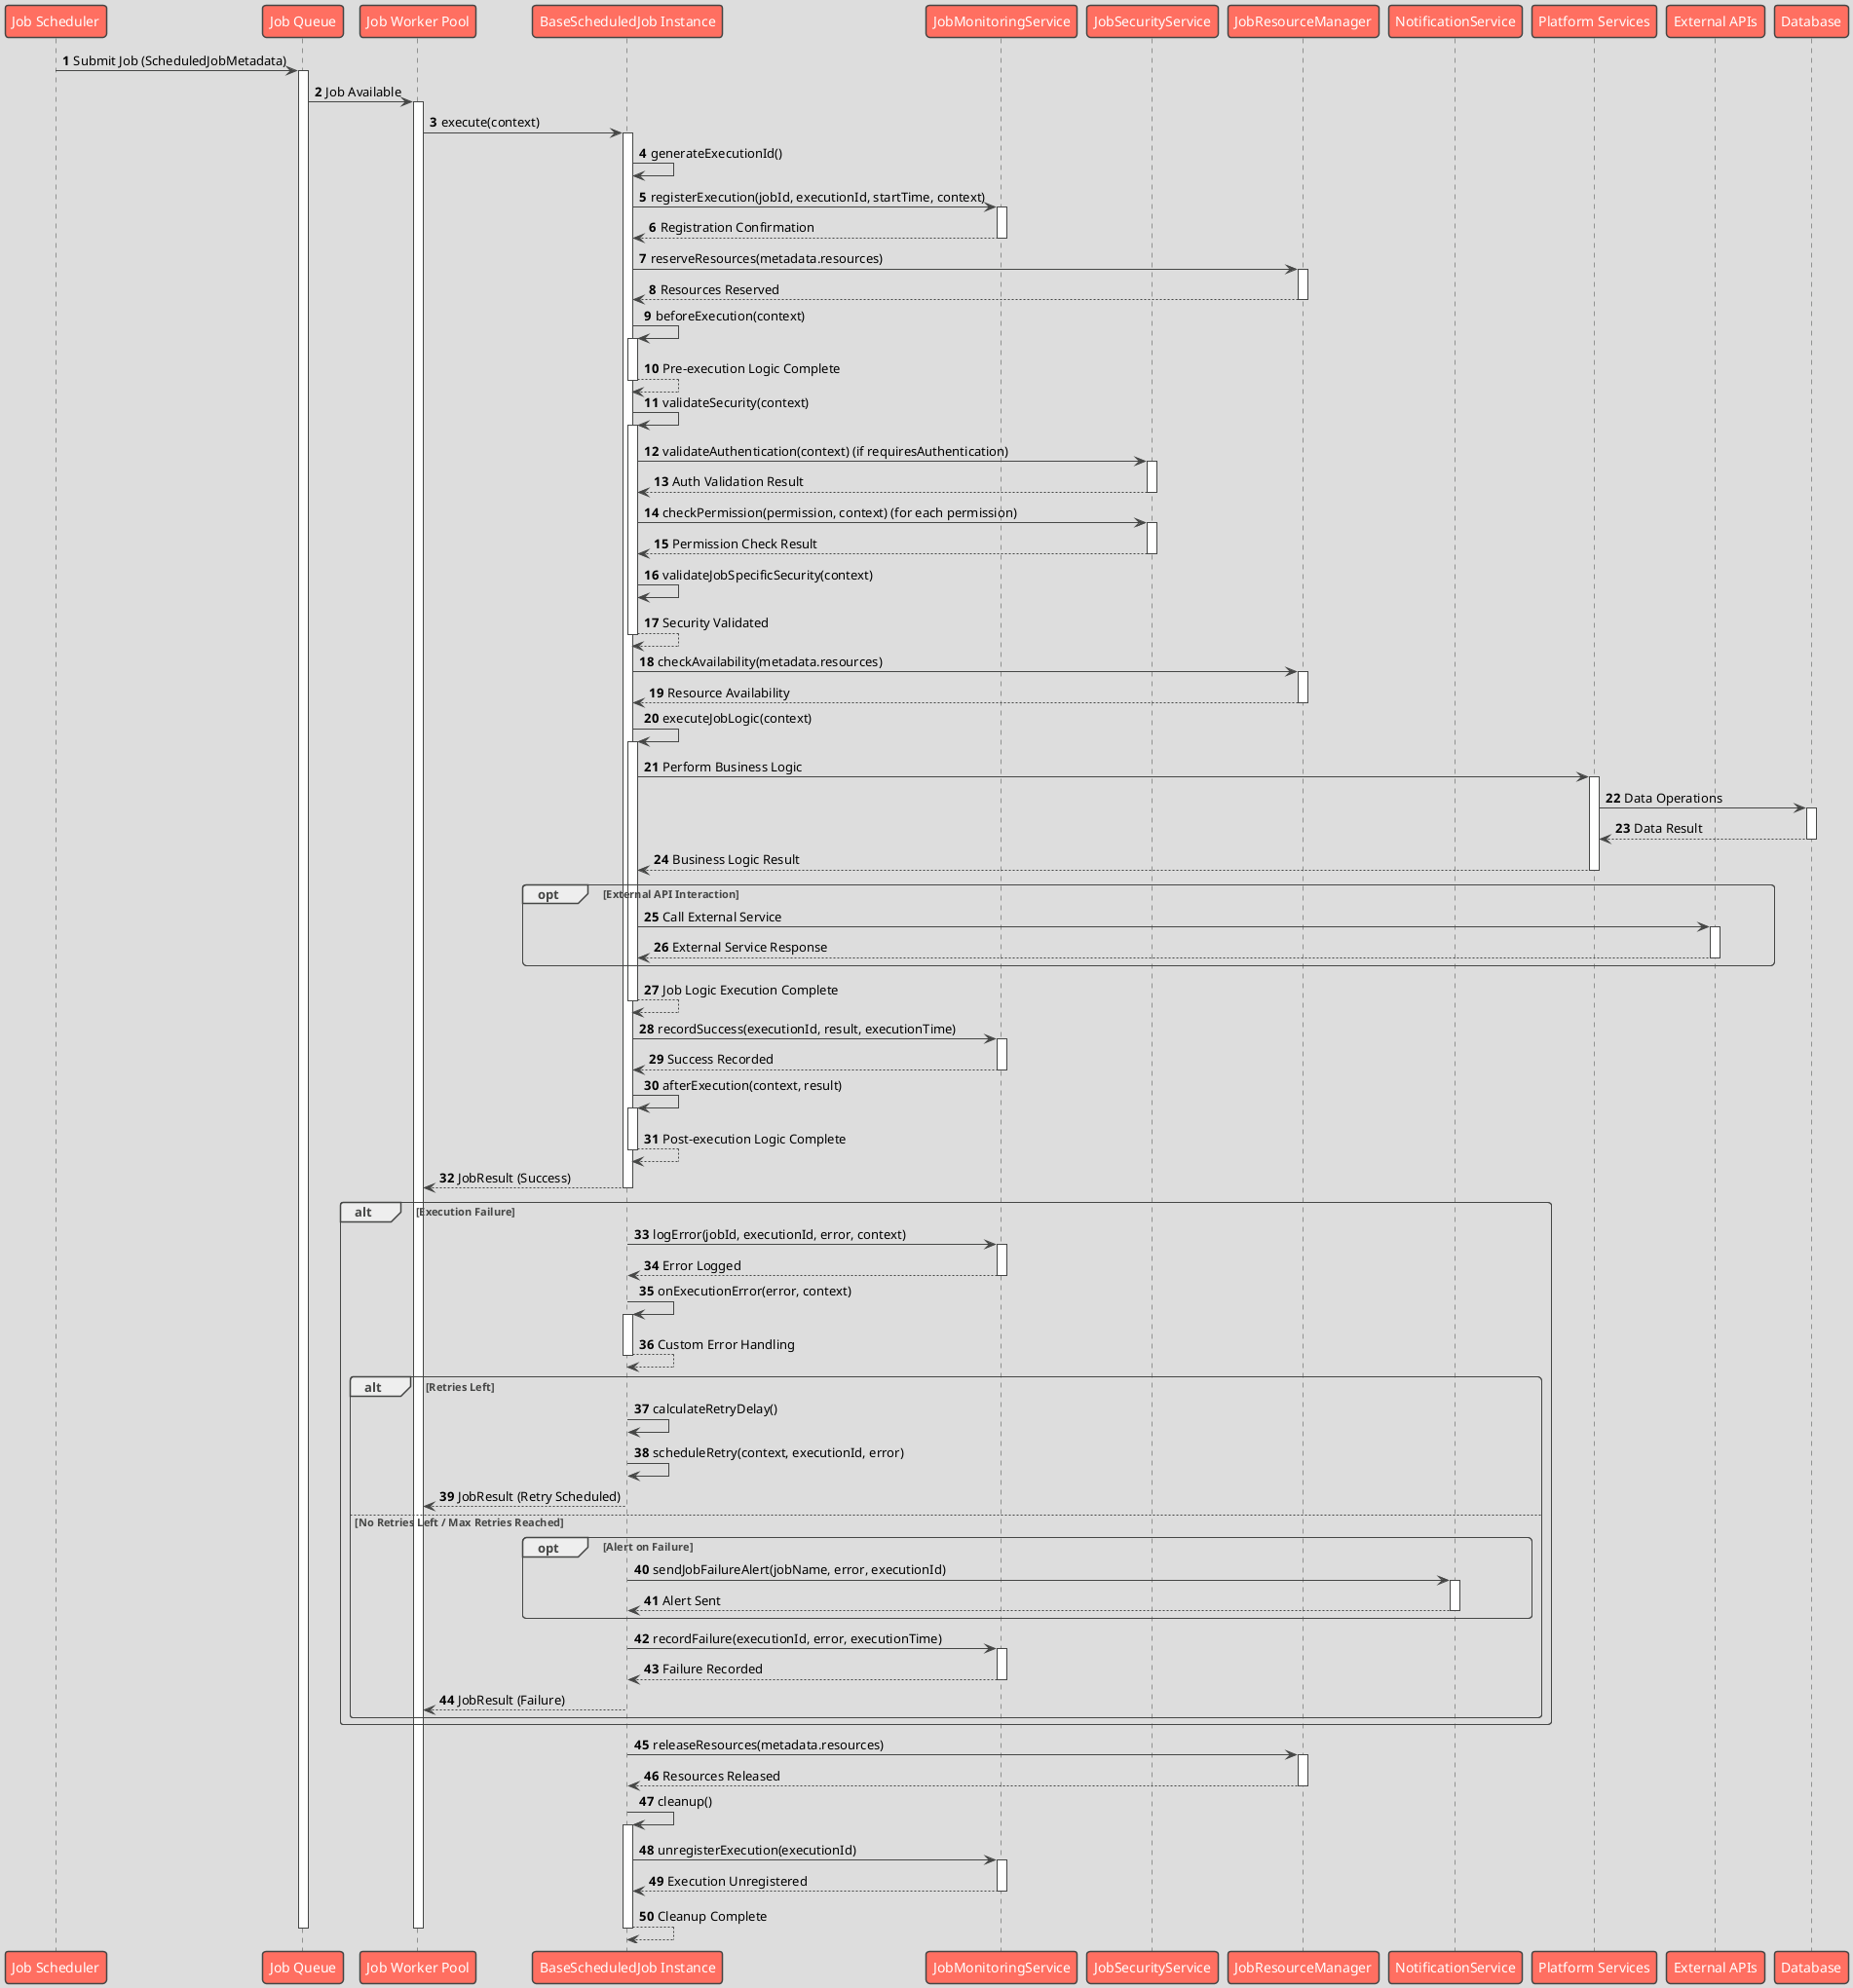 @startuml
!theme toy

autonumber

participant "Job Scheduler" as Scheduler
participant "Job Queue" as Queue
participant "Job Worker Pool" as WorkerPool
participant "BaseScheduledJob Instance" as ScheduledJob
participant "JobMonitoringService" as Monitoring
participant "JobSecurityService" as Security
participant "JobResourceManager" as ResourceManager
participant "NotificationService" as Notification
participant "Platform Services" as PlatformServices
participant "External APIs" as ExternalAPIs
participant "Database" as DB

Scheduler -> Queue: Submit Job (ScheduledJobMetadata)
activate Queue

Queue -> WorkerPool: Job Available
activate WorkerPool

WorkerPool -> ScheduledJob: execute(context)
activate ScheduledJob

ScheduledJob -> ScheduledJob: generateExecutionId()
ScheduledJob -> Monitoring: registerExecution(jobId, executionId, startTime, context)
activate Monitoring
Monitoring --> ScheduledJob: Registration Confirmation
deactivate Monitoring

ScheduledJob -> ResourceManager: reserveResources(metadata.resources)
activate ResourceManager
ResourceManager --> ScheduledJob: Resources Reserved
deactivate ResourceManager

ScheduledJob -> ScheduledJob: beforeExecution(context)
activate ScheduledJob
ScheduledJob --> ScheduledJob: Pre-execution Logic Complete
deactivate ScheduledJob

ScheduledJob -> ScheduledJob: validateSecurity(context)
activate ScheduledJob
ScheduledJob -> Security: validateAuthentication(context) (if requiresAuthentication)
activate Security
Security --> ScheduledJob: Auth Validation Result
deactivate Security
ScheduledJob -> Security: checkPermission(permission, context) (for each permission)
activate Security
Security --> ScheduledJob: Permission Check Result
deactivate Security
ScheduledJob -> ScheduledJob: validateJobSpecificSecurity(context)
ScheduledJob --> ScheduledJob: Security Validated
deactivate ScheduledJob

ScheduledJob -> ResourceManager: checkAvailability(metadata.resources)
activate ResourceManager
ResourceManager --> ScheduledJob: Resource Availability
deactivate ResourceManager

ScheduledJob -> ScheduledJob: executeJobLogic(context)
activate ScheduledJob
ScheduledJob -> PlatformServices: Perform Business Logic
activate PlatformServices
PlatformServices -> DB: Data Operations
activate DB
DB --> PlatformServices: Data Result
deactivate DB
PlatformServices --> ScheduledJob: Business Logic Result
deactivate PlatformServices
opt External API Interaction
    ScheduledJob -> ExternalAPIs: Call External Service
    activate ExternalAPIs
    ExternalAPIs --> ScheduledJob: External Service Response
    deactivate ExternalAPIs
end
ScheduledJob --> ScheduledJob: Job Logic Execution Complete
deactivate ScheduledJob

ScheduledJob -> Monitoring: recordSuccess(executionId, result, executionTime)
activate Monitoring
Monitoring --> ScheduledJob: Success Recorded
deactivate Monitoring

ScheduledJob -> ScheduledJob: afterExecution(context, result)
activate ScheduledJob
ScheduledJob --> ScheduledJob: Post-execution Logic Complete
deactivate ScheduledJob

ScheduledJob --> WorkerPool: JobResult (Success)
deactivate ScheduledJob

alt Execution Failure
    ScheduledJob -> Monitoring: logError(jobId, executionId, error, context)
    activate Monitoring
    Monitoring --> ScheduledJob: Error Logged
    deactivate Monitoring

    ScheduledJob -> ScheduledJob: onExecutionError(error, context)
    activate ScheduledJob
    ScheduledJob --> ScheduledJob: Custom Error Handling
    deactivate ScheduledJob

    alt Retries Left
        ScheduledJob -> ScheduledJob: calculateRetryDelay()
        ScheduledJob -> ScheduledJob: scheduleRetry(context, executionId, error)
        ScheduledJob --> WorkerPool: JobResult (Retry Scheduled)
    else No Retries Left / Max Retries Reached
        opt Alert on Failure
            ScheduledJob -> Notification: sendJobFailureAlert(jobName, error, executionId)
            activate Notification
            Notification --> ScheduledJob: Alert Sent
            deactivate Notification
        end
        ScheduledJob -> Monitoring: recordFailure(executionId, error, executionTime)
        activate Monitoring
        Monitoring --> ScheduledJob: Failure Recorded
        deactivate Monitoring

        ScheduledJob --> WorkerPool: JobResult (Failure)
    end
end

ScheduledJob -> ResourceManager: releaseResources(metadata.resources)
activate ResourceManager
ResourceManager --> ScheduledJob: Resources Released
deactivate ResourceManager

ScheduledJob -> ScheduledJob: cleanup()
activate ScheduledJob
ScheduledJob -> Monitoring: unregisterExecution(executionId)
activate Monitoring
Monitoring --> ScheduledJob: Execution Unregistered
deactivate Monitoring
ScheduledJob --> ScheduledJob: Cleanup Complete
deactivate ScheduledJob

deactivate WorkerPool
deactivate Queue

@enduml